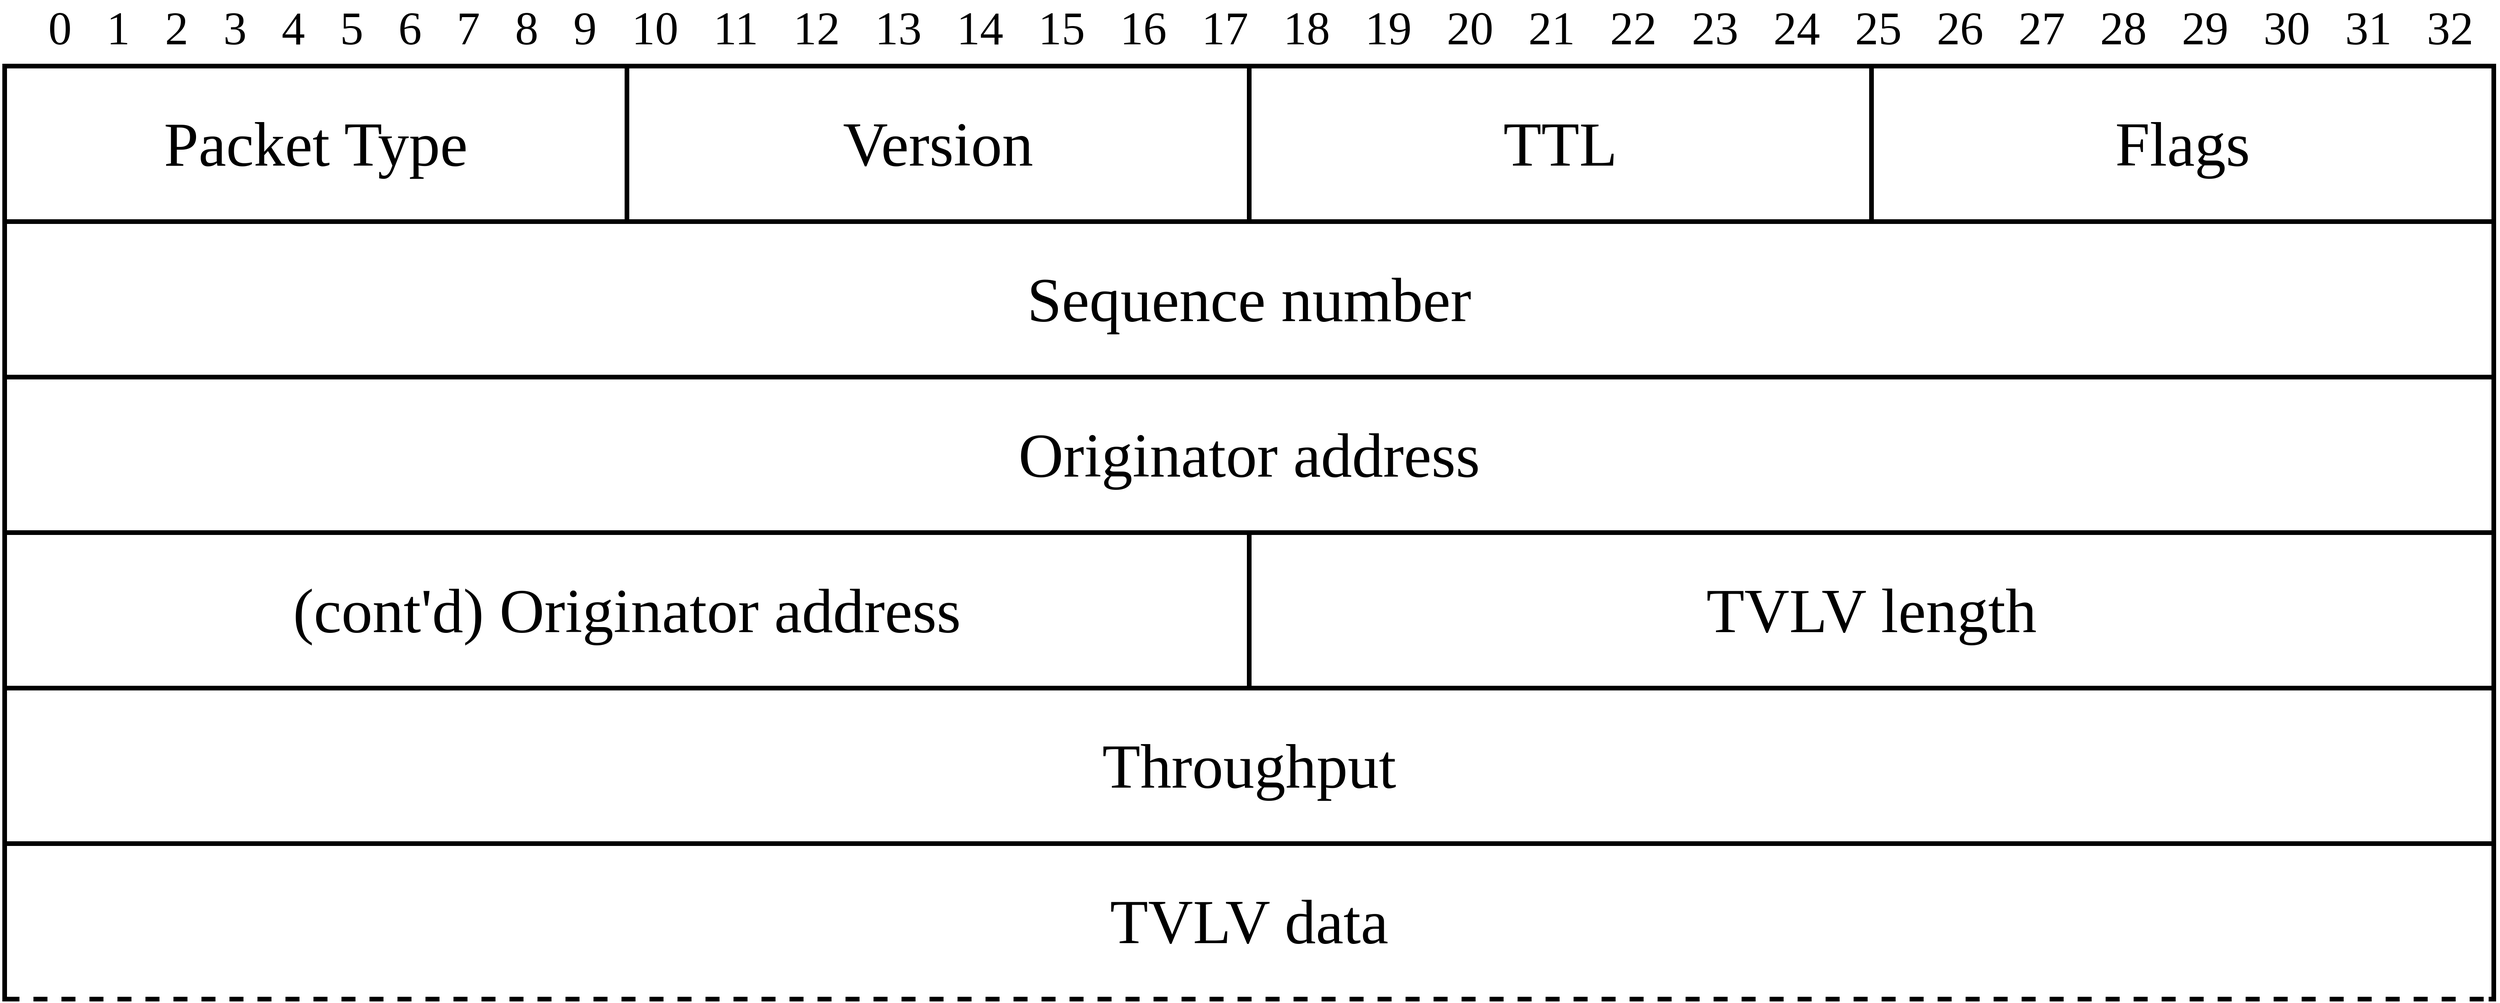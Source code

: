 <mxfile version="20.8.23" type="device"><diagram name="Page-1" id="9lqDUv09pzyuhNUA16lH"><mxGraphModel dx="3500" dy="1650" grid="1" gridSize="10" guides="1" tooltips="1" connect="1" arrows="1" fold="1" page="1" pageScale="1" pageWidth="827" pageHeight="1169" math="0" shadow="0"><root><mxCell id="0"/><mxCell id="1" parent="0"/><mxCell id="lPR1OWg56Tv0_ng4FTgW-17" value="" style="endArrow=none;dashed=1;html=1;rounded=0;strokeWidth=6;fontFamily=Times New Roman;fontSize=60;exitX=0;exitY=1;exitDx=0;exitDy=0;" edge="1" parent="1"><mxGeometry width="50" height="50" relative="1" as="geometry"><mxPoint x="161" y="1440.0" as="sourcePoint"/><mxPoint x="3360" y="1440" as="targetPoint"/></mxGeometry></mxCell><mxCell id="lPR1OWg56Tv0_ng4FTgW-2" value="&lt;font style=&quot;font-size: 80px;&quot; face=&quot;Times New Roman&quot;&gt;Packet Type&lt;/font&gt;" style="rounded=0;whiteSpace=wrap;html=1;fillColor=none;strokeWidth=6;" vertex="1" parent="1"><mxGeometry x="160" y="240" width="800" height="200" as="geometry"/></mxCell><mxCell id="lPR1OWg56Tv0_ng4FTgW-3" value="&lt;font style=&quot;font-size: 80px;&quot; face=&quot;Times New Roman&quot;&gt;Version&lt;/font&gt;" style="rounded=0;whiteSpace=wrap;html=1;fillColor=none;strokeWidth=6;" vertex="1" parent="1"><mxGeometry x="960" y="240" width="800" height="200" as="geometry"/></mxCell><mxCell id="lPR1OWg56Tv0_ng4FTgW-4" value="TTL" style="rounded=0;whiteSpace=wrap;html=1;fillColor=none;strokeWidth=6;fontFamily=Times New Roman;fontSize=80;" vertex="1" parent="1"><mxGeometry x="1760" y="240" width="800" height="200" as="geometry"/></mxCell><mxCell id="lPR1OWg56Tv0_ng4FTgW-5" value="Flags" style="rounded=0;whiteSpace=wrap;html=1;fillColor=none;strokeWidth=6;fontFamily=Times New Roman;fontSize=80;" vertex="1" parent="1"><mxGeometry x="2560" y="240" width="800" height="200" as="geometry"/></mxCell><mxCell id="lPR1OWg56Tv0_ng4FTgW-6" value="&lt;font style=&quot;font-size: 80px;&quot; face=&quot;Times New Roman&quot;&gt;Sequence number&lt;/font&gt;" style="rounded=0;whiteSpace=wrap;html=1;fillColor=none;strokeWidth=6;" vertex="1" parent="1"><mxGeometry x="160" y="440" width="3200" height="200" as="geometry"/></mxCell><mxCell id="lPR1OWg56Tv0_ng4FTgW-7" value="&lt;font style=&quot;font-size: 80px;&quot; face=&quot;Times New Roman&quot;&gt;Originator address&lt;/font&gt;" style="rounded=0;whiteSpace=wrap;html=1;fillColor=none;strokeWidth=6;" vertex="1" parent="1"><mxGeometry x="160" y="640" width="3200" height="200" as="geometry"/></mxCell><mxCell id="lPR1OWg56Tv0_ng4FTgW-8" value="&lt;font style=&quot;font-size: 80px;&quot; face=&quot;Times New Roman&quot;&gt;(cont'd) Originator address&lt;/font&gt;" style="rounded=0;whiteSpace=wrap;html=1;fillColor=none;strokeWidth=6;" vertex="1" parent="1"><mxGeometry x="160" y="840" width="1600" height="200" as="geometry"/></mxCell><mxCell id="lPR1OWg56Tv0_ng4FTgW-9" value="&lt;font style=&quot;font-size: 80px;&quot; face=&quot;Times New Roman&quot;&gt;TVLV length&lt;/font&gt;" style="rounded=0;whiteSpace=wrap;html=1;fillColor=none;strokeWidth=6;" vertex="1" parent="1"><mxGeometry x="1760" y="840" width="1600" height="200" as="geometry"/></mxCell><mxCell id="lPR1OWg56Tv0_ng4FTgW-10" value="&lt;font style=&quot;font-size: 80px;&quot; face=&quot;Times New Roman&quot;&gt;Throughput&lt;/font&gt;" style="rounded=0;whiteSpace=wrap;html=1;fillColor=none;strokeWidth=6;" vertex="1" parent="1"><mxGeometry x="160" y="1040" width="3200" height="200" as="geometry"/></mxCell><mxCell id="lPR1OWg56Tv0_ng4FTgW-12" value="&lt;font style=&quot;font-size: 80px;&quot; face=&quot;Times New Roman&quot;&gt;TVLV data&lt;/font&gt;" style="rounded=0;whiteSpace=wrap;html=1;fillColor=none;strokeWidth=6;dashed=1;strokeColor=none;" vertex="1" parent="1"><mxGeometry x="160" y="1240" width="3200" height="200" as="geometry"/></mxCell><mxCell id="lPR1OWg56Tv0_ng4FTgW-13" value="0&amp;nbsp; &amp;nbsp;1&amp;nbsp; &amp;nbsp;2&amp;nbsp; &amp;nbsp;3&amp;nbsp; &amp;nbsp;4&amp;nbsp; &amp;nbsp;5&amp;nbsp; &amp;nbsp;6&amp;nbsp; &amp;nbsp;7&amp;nbsp; &amp;nbsp;8&amp;nbsp; &amp;nbsp;9&amp;nbsp; &amp;nbsp;10&amp;nbsp; &amp;nbsp;11&amp;nbsp; &amp;nbsp;12&amp;nbsp; &amp;nbsp;13&amp;nbsp; &amp;nbsp;14&amp;nbsp; &amp;nbsp;15&amp;nbsp; &amp;nbsp;16&amp;nbsp; &amp;nbsp;17&amp;nbsp; &amp;nbsp;18&amp;nbsp; &amp;nbsp;19&amp;nbsp; &amp;nbsp;20&amp;nbsp; &amp;nbsp;21&amp;nbsp; &amp;nbsp;22&amp;nbsp; &amp;nbsp;23&amp;nbsp; &amp;nbsp;24&amp;nbsp; &amp;nbsp;25&amp;nbsp; &amp;nbsp;26&amp;nbsp; &amp;nbsp;27&amp;nbsp; &amp;nbsp;28&amp;nbsp; &amp;nbsp;29&amp;nbsp; &amp;nbsp;30&amp;nbsp; &amp;nbsp;31&amp;nbsp; &amp;nbsp;32" style="text;html=1;strokeColor=none;fillColor=none;align=center;verticalAlign=middle;whiteSpace=wrap;rounded=0;fontSize=60;fontFamily=Times New Roman;" vertex="1" parent="1"><mxGeometry x="190" y="176" width="3170" height="30" as="geometry"/></mxCell><mxCell id="lPR1OWg56Tv0_ng4FTgW-14" value="" style="endArrow=none;html=1;rounded=0;fontFamily=Times New Roman;fontSize=60;entryX=0;entryY=0;entryDx=0;entryDy=0;strokeWidth=6;" edge="1" parent="1" target="lPR1OWg56Tv0_ng4FTgW-12"><mxGeometry width="50" height="50" relative="1" as="geometry"><mxPoint x="160" y="1440" as="sourcePoint"/><mxPoint x="260" y="1320" as="targetPoint"/></mxGeometry></mxCell><mxCell id="lPR1OWg56Tv0_ng4FTgW-15" value="" style="endArrow=none;html=1;rounded=0;fontFamily=Times New Roman;fontSize=60;entryX=1;entryY=0;entryDx=0;entryDy=0;strokeWidth=6;" edge="1" parent="1" target="lPR1OWg56Tv0_ng4FTgW-12"><mxGeometry width="50" height="50" relative="1" as="geometry"><mxPoint x="3360" y="1440" as="sourcePoint"/><mxPoint x="3360" y="1250" as="targetPoint"/></mxGeometry></mxCell><mxCell id="lPR1OWg56Tv0_ng4FTgW-18" value="" style="endArrow=none;html=1;rounded=0;strokeWidth=6;fontFamily=Times New Roman;fontSize=60;exitX=0.997;exitY=1;exitDx=0;exitDy=0;exitPerimeter=0;" edge="1" parent="1"><mxGeometry width="50" height="50" relative="1" as="geometry"><mxPoint x="3353.4" y="1440" as="sourcePoint"/><mxPoint x="3363" y="1440" as="targetPoint"/><Array as="points"/></mxGeometry></mxCell><mxCell id="lPR1OWg56Tv0_ng4FTgW-19" value="" style="endArrow=none;html=1;rounded=0;strokeWidth=6;fontFamily=Times New Roman;fontSize=60;" edge="1" parent="1"><mxGeometry width="50" height="50" relative="1" as="geometry"><mxPoint x="157" y="1440" as="sourcePoint"/><mxPoint x="166.6" y="1440" as="targetPoint"/><Array as="points"/></mxGeometry></mxCell></root></mxGraphModel></diagram></mxfile>